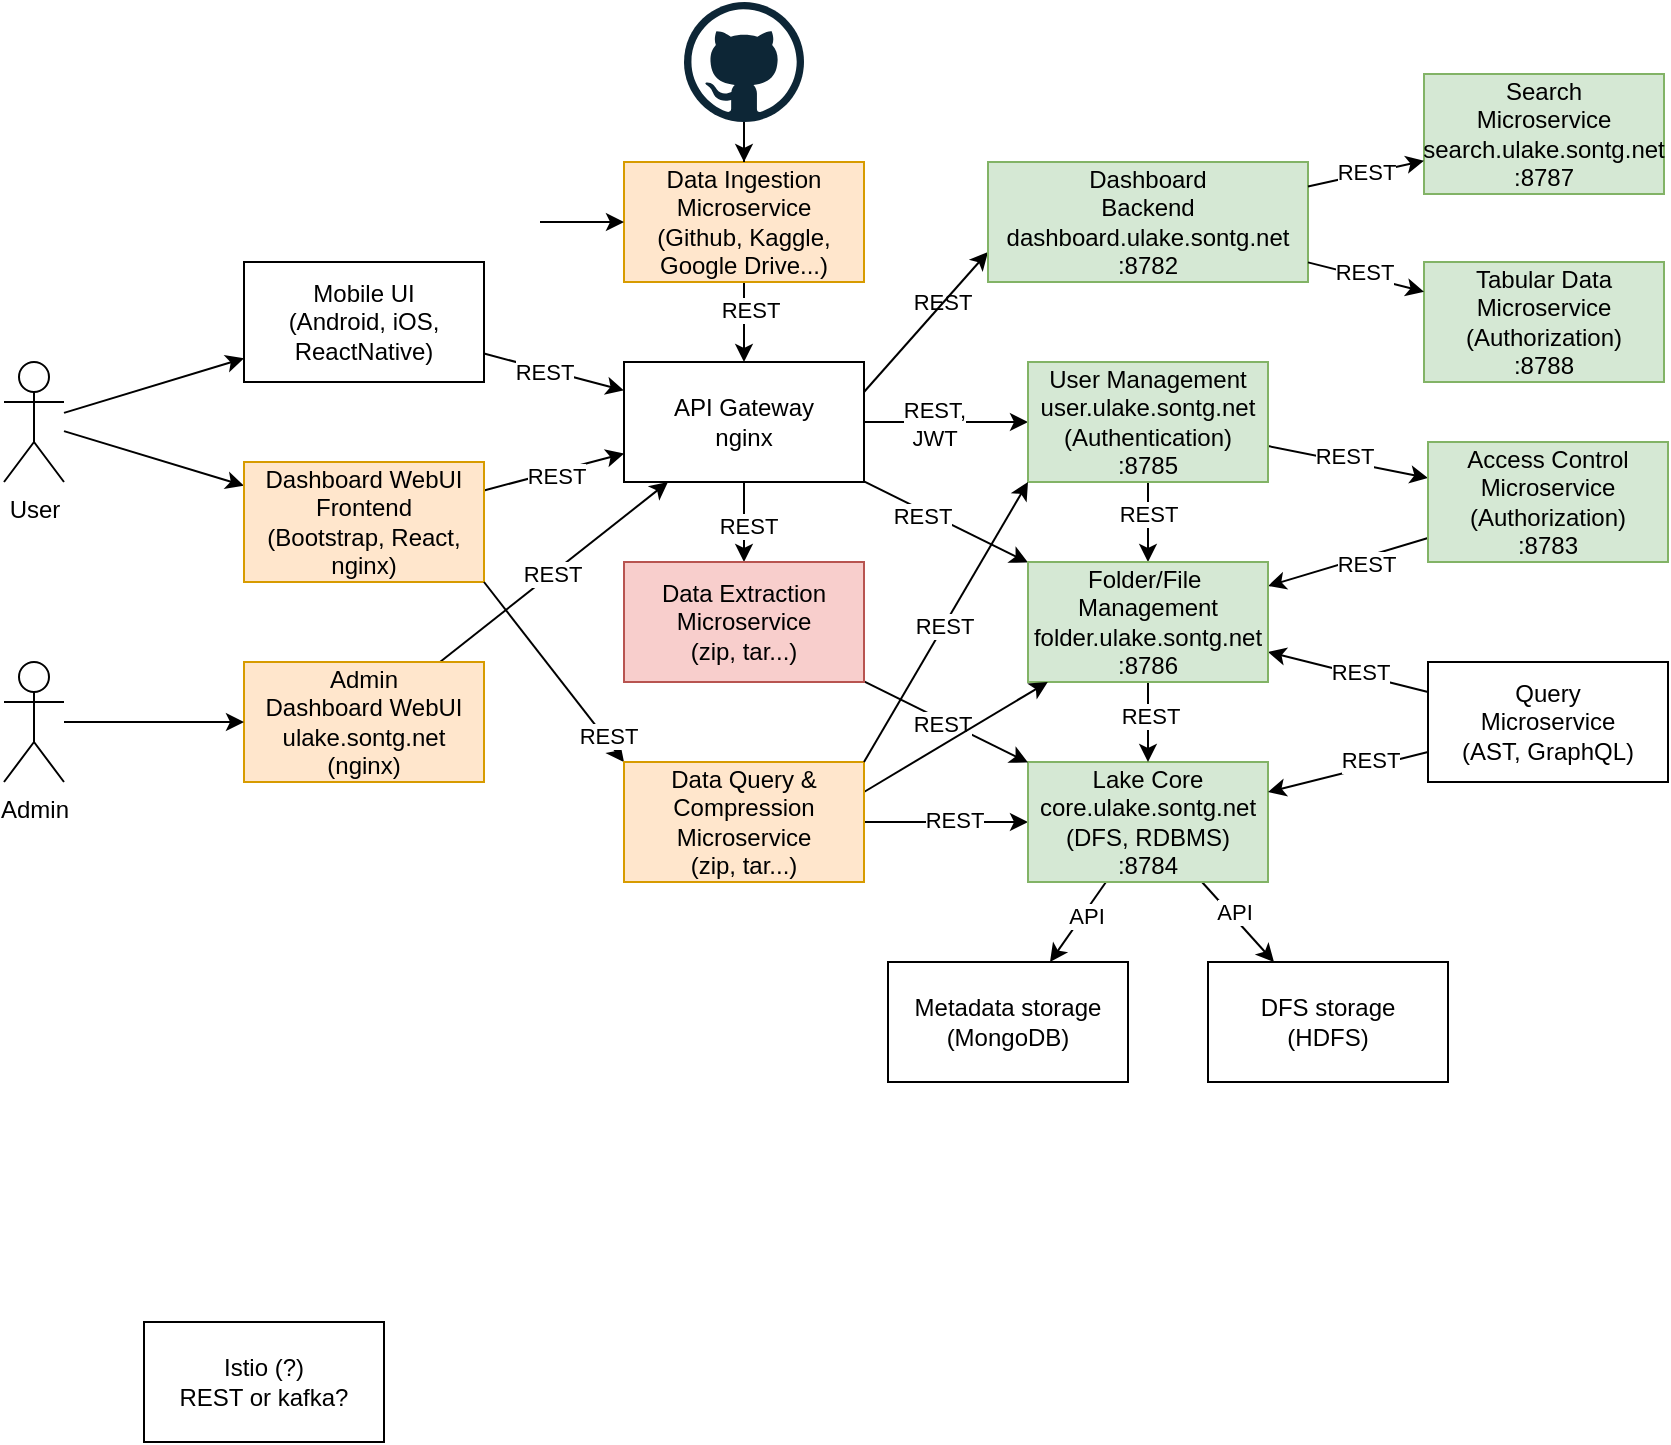 <mxfile version="18.1.3" pages="3"><diagram id="eDFPWbiE5a1gyo5NLOw3" name="Page-1"><mxGraphModel dx="1418" dy="1177" grid="1" gridSize="10" guides="1" tooltips="1" connect="1" arrows="1" fold="1" page="0" pageScale="1" pageWidth="850" pageHeight="1100" math="0" shadow="0"><root><mxCell id="0"/><mxCell id="1" parent="0"/><mxCell id="NMO3rpQa6khnvsrhB3BU-1" value="" style="edgeStyle=orthogonalEdgeStyle;rounded=0;orthogonalLoop=1;jettySize=auto;html=1;" edge="1" parent="1" source="NMO3rpQa6khnvsrhB3BU-11" target="NMO3rpQa6khnvsrhB3BU-19"><mxGeometry relative="1" as="geometry"/></mxCell><mxCell id="NMO3rpQa6khnvsrhB3BU-2" value="REST,&lt;br&gt;JWT" style="edgeLabel;html=1;align=center;verticalAlign=middle;resizable=0;points=[];" vertex="1" connectable="0" parent="NMO3rpQa6khnvsrhB3BU-1"><mxGeometry x="-0.143" y="-1" relative="1" as="geometry"><mxPoint as="offset"/></mxGeometry></mxCell><mxCell id="NMO3rpQa6khnvsrhB3BU-3" value="" style="edgeStyle=orthogonalEdgeStyle;rounded=0;orthogonalLoop=1;jettySize=auto;html=1;" edge="1" parent="1" source="NMO3rpQa6khnvsrhB3BU-11" target="NMO3rpQa6khnvsrhB3BU-54"><mxGeometry relative="1" as="geometry"/></mxCell><mxCell id="NMO3rpQa6khnvsrhB3BU-4" value="REST" style="edgeLabel;html=1;align=center;verticalAlign=middle;resizable=0;points=[];" vertex="1" connectable="0" parent="NMO3rpQa6khnvsrhB3BU-3"><mxGeometry x="0.089" y="2" relative="1" as="geometry"><mxPoint as="offset"/></mxGeometry></mxCell><mxCell id="NMO3rpQa6khnvsrhB3BU-5" style="rounded=0;orthogonalLoop=1;jettySize=auto;html=1;" edge="1" parent="1" source="NMO3rpQa6khnvsrhB3BU-11" target="NMO3rpQa6khnvsrhB3BU-43"><mxGeometry relative="1" as="geometry"/></mxCell><mxCell id="NMO3rpQa6khnvsrhB3BU-6" value="REST" style="edgeLabel;html=1;align=center;verticalAlign=middle;resizable=0;points=[];" vertex="1" connectable="0" parent="NMO3rpQa6khnvsrhB3BU-5"><mxGeometry x="-0.27" y="-2" relative="1" as="geometry"><mxPoint as="offset"/></mxGeometry></mxCell><mxCell id="NMO3rpQa6khnvsrhB3BU-7" value="REST" style="edgeLabel;html=1;align=center;verticalAlign=middle;resizable=0;points=[];" vertex="1" connectable="0" parent="NMO3rpQa6khnvsrhB3BU-5"><mxGeometry x="-0.27" y="-2" relative="1" as="geometry"><mxPoint x="10" y="-107" as="offset"/></mxGeometry></mxCell><mxCell id="NMO3rpQa6khnvsrhB3BU-9" style="rounded=0;orthogonalLoop=1;jettySize=auto;html=1;exitX=1;exitY=0.25;exitDx=0;exitDy=0;entryX=0;entryY=0.75;entryDx=0;entryDy=0;" edge="1" parent="1" source="NMO3rpQa6khnvsrhB3BU-11" target="NMO3rpQa6khnvsrhB3BU-68"><mxGeometry relative="1" as="geometry"/></mxCell><mxCell id="NMO3rpQa6khnvsrhB3BU-11" value="API Gateway&lt;br&gt;nginx" style="rounded=0;whiteSpace=wrap;html=1;" vertex="1" parent="1"><mxGeometry x="380" y="100" width="120" height="60" as="geometry"/></mxCell><mxCell id="NMO3rpQa6khnvsrhB3BU-12" value="" style="edgeStyle=none;rounded=0;orthogonalLoop=1;jettySize=auto;html=1;" edge="1" parent="1" source="NMO3rpQa6khnvsrhB3BU-14" target="NMO3rpQa6khnvsrhB3BU-32"><mxGeometry relative="1" as="geometry"/></mxCell><mxCell id="NMO3rpQa6khnvsrhB3BU-13" value="" style="edgeStyle=none;rounded=0;orthogonalLoop=1;jettySize=auto;html=1;" edge="1" parent="1" source="NMO3rpQa6khnvsrhB3BU-14" target="NMO3rpQa6khnvsrhB3BU-29"><mxGeometry relative="1" as="geometry"/></mxCell><mxCell id="NMO3rpQa6khnvsrhB3BU-14" value="User" style="shape=umlActor;verticalLabelPosition=bottom;verticalAlign=top;html=1;outlineConnect=0;" vertex="1" parent="1"><mxGeometry x="70" y="100" width="30" height="60" as="geometry"/></mxCell><mxCell id="NMO3rpQa6khnvsrhB3BU-15" value="" style="edgeStyle=none;rounded=0;orthogonalLoop=1;jettySize=auto;html=1;" edge="1" parent="1" source="NMO3rpQa6khnvsrhB3BU-19" target="NMO3rpQa6khnvsrhB3BU-35"><mxGeometry relative="1" as="geometry"/></mxCell><mxCell id="NMO3rpQa6khnvsrhB3BU-16" value="REST" style="edgeLabel;html=1;align=center;verticalAlign=middle;resizable=0;points=[];" vertex="1" connectable="0" parent="NMO3rpQa6khnvsrhB3BU-15"><mxGeometry x="-0.133" y="-1" relative="1" as="geometry"><mxPoint x="3" y="-3" as="offset"/></mxGeometry></mxCell><mxCell id="NMO3rpQa6khnvsrhB3BU-17" value="" style="edgeStyle=none;rounded=0;orthogonalLoop=1;jettySize=auto;html=1;" edge="1" parent="1" source="NMO3rpQa6khnvsrhB3BU-19" target="NMO3rpQa6khnvsrhB3BU-43"><mxGeometry relative="1" as="geometry"/></mxCell><mxCell id="NMO3rpQa6khnvsrhB3BU-18" value="REST" style="edgeLabel;html=1;align=center;verticalAlign=middle;resizable=0;points=[];" vertex="1" connectable="0" parent="NMO3rpQa6khnvsrhB3BU-17"><mxGeometry x="-0.2" relative="1" as="geometry"><mxPoint as="offset"/></mxGeometry></mxCell><mxCell id="NMO3rpQa6khnvsrhB3BU-19" value="User Management&lt;br&gt;user.ulake.sontg.net&lt;br&gt;(Authentication)&lt;br&gt;:8785" style="rounded=0;whiteSpace=wrap;html=1;fillColor=#d5e8d4;strokeColor=#82b366;" vertex="1" parent="1"><mxGeometry x="582" y="100" width="120" height="60" as="geometry"/></mxCell><mxCell id="NMO3rpQa6khnvsrhB3BU-20" style="edgeStyle=none;rounded=0;orthogonalLoop=1;jettySize=auto;html=1;strokeColor=#000000;" edge="1" parent="1" source="NMO3rpQa6khnvsrhB3BU-26" target="NMO3rpQa6khnvsrhB3BU-55"><mxGeometry relative="1" as="geometry"/></mxCell><mxCell id="NMO3rpQa6khnvsrhB3BU-21" value="API" style="edgeLabel;html=1;align=center;verticalAlign=middle;resizable=0;points=[];" vertex="1" connectable="0" parent="NMO3rpQa6khnvsrhB3BU-20"><mxGeometry x="-0.201" y="1" relative="1" as="geometry"><mxPoint as="offset"/></mxGeometry></mxCell><mxCell id="NMO3rpQa6khnvsrhB3BU-22" style="edgeStyle=none;rounded=0;orthogonalLoop=1;jettySize=auto;html=1;strokeColor=#000000;" edge="1" parent="1" source="NMO3rpQa6khnvsrhB3BU-26" target="NMO3rpQa6khnvsrhB3BU-56"><mxGeometry relative="1" as="geometry"/></mxCell><mxCell id="NMO3rpQa6khnvsrhB3BU-23" value="API" style="edgeLabel;html=1;align=center;verticalAlign=middle;resizable=0;points=[];" vertex="1" connectable="0" parent="NMO3rpQa6khnvsrhB3BU-22"><mxGeometry x="-0.188" y="2" relative="1" as="geometry"><mxPoint as="offset"/></mxGeometry></mxCell><mxCell id="NMO3rpQa6khnvsrhB3BU-24" value="" style="edgeStyle=orthogonalEdgeStyle;rounded=0;orthogonalLoop=1;jettySize=auto;html=1;startArrow=classic;startFill=1;endArrow=none;endFill=0;" edge="1" parent="1" source="NMO3rpQa6khnvsrhB3BU-26" target="NMO3rpQa6khnvsrhB3BU-61"><mxGeometry relative="1" as="geometry"/></mxCell><mxCell id="NMO3rpQa6khnvsrhB3BU-25" value="REST" style="edgeLabel;html=1;align=center;verticalAlign=middle;resizable=0;points=[];" vertex="1" connectable="0" parent="NMO3rpQa6khnvsrhB3BU-24"><mxGeometry x="-0.1" y="-1" relative="1" as="geometry"><mxPoint as="offset"/></mxGeometry></mxCell><mxCell id="NMO3rpQa6khnvsrhB3BU-26" value="Lake Core&lt;br&gt;core.ulake.sontg.net&lt;br&gt;(DFS, RDBMS)&lt;br&gt;:8784" style="rounded=0;whiteSpace=wrap;html=1;fillColor=#d5e8d4;strokeColor=#82b366;" vertex="1" parent="1"><mxGeometry x="582" y="300" width="120" height="60" as="geometry"/></mxCell><mxCell id="NMO3rpQa6khnvsrhB3BU-27" value="" style="rounded=0;orthogonalLoop=1;jettySize=auto;html=1;" edge="1" parent="1" source="NMO3rpQa6khnvsrhB3BU-29" target="NMO3rpQa6khnvsrhB3BU-11"><mxGeometry relative="1" as="geometry"/></mxCell><mxCell id="NMO3rpQa6khnvsrhB3BU-28" value="REST" style="edgeLabel;html=1;align=center;verticalAlign=middle;resizable=0;points=[];" vertex="1" connectable="0" parent="NMO3rpQa6khnvsrhB3BU-27"><mxGeometry x="0.013" y="-2" relative="1" as="geometry"><mxPoint as="offset"/></mxGeometry></mxCell><mxCell id="NMO3rpQa6khnvsrhB3BU-29" value="Dashboard&amp;nbsp;WebUI&lt;br&gt;Frontend&lt;br&gt;(Bootstrap, React, nginx)" style="rounded=0;whiteSpace=wrap;html=1;fillColor=#ffe6cc;strokeColor=#d79b00;" vertex="1" parent="1"><mxGeometry x="190" y="150" width="120" height="60" as="geometry"/></mxCell><mxCell id="NMO3rpQa6khnvsrhB3BU-30" value="" style="rounded=0;orthogonalLoop=1;jettySize=auto;html=1;" edge="1" parent="1" source="NMO3rpQa6khnvsrhB3BU-32" target="NMO3rpQa6khnvsrhB3BU-11"><mxGeometry relative="1" as="geometry"/></mxCell><mxCell id="NMO3rpQa6khnvsrhB3BU-31" value="REST" style="edgeLabel;html=1;align=center;verticalAlign=middle;resizable=0;points=[];" vertex="1" connectable="0" parent="NMO3rpQa6khnvsrhB3BU-30"><mxGeometry x="-0.134" y="-1" relative="1" as="geometry"><mxPoint as="offset"/></mxGeometry></mxCell><mxCell id="NMO3rpQa6khnvsrhB3BU-32" value="Mobile UI&lt;br&gt;(Android, iOS, ReactNative)" style="rounded=0;whiteSpace=wrap;html=1;" vertex="1" parent="1"><mxGeometry x="190" y="50" width="120" height="60" as="geometry"/></mxCell><mxCell id="NMO3rpQa6khnvsrhB3BU-33" style="edgeStyle=none;rounded=0;orthogonalLoop=1;jettySize=auto;html=1;" edge="1" parent="1" source="NMO3rpQa6khnvsrhB3BU-35" target="NMO3rpQa6khnvsrhB3BU-43"><mxGeometry relative="1" as="geometry"/></mxCell><mxCell id="NMO3rpQa6khnvsrhB3BU-34" value="REST" style="edgeLabel;html=1;align=center;verticalAlign=middle;resizable=0;points=[];" vertex="1" connectable="0" parent="NMO3rpQa6khnvsrhB3BU-33"><mxGeometry x="-0.199" y="3" relative="1" as="geometry"><mxPoint as="offset"/></mxGeometry></mxCell><mxCell id="NMO3rpQa6khnvsrhB3BU-35" value="Access Control&lt;br&gt;Microservice&lt;br&gt;(Authorization)&lt;br&gt;:8783" style="rounded=0;whiteSpace=wrap;html=1;fillColor=#d5e8d4;strokeColor=#82b366;" vertex="1" parent="1"><mxGeometry x="782" y="140" width="120" height="60" as="geometry"/></mxCell><mxCell id="NMO3rpQa6khnvsrhB3BU-36" value="" style="edgeStyle=none;rounded=0;orthogonalLoop=1;jettySize=auto;html=1;" edge="1" parent="1" source="NMO3rpQa6khnvsrhB3BU-40" target="NMO3rpQa6khnvsrhB3BU-43"><mxGeometry relative="1" as="geometry"/></mxCell><mxCell id="NMO3rpQa6khnvsrhB3BU-37" value="REST" style="edgeLabel;html=1;align=center;verticalAlign=middle;resizable=0;points=[];" vertex="1" connectable="0" parent="NMO3rpQa6khnvsrhB3BU-36"><mxGeometry x="-0.122" y="-2" relative="1" as="geometry"><mxPoint as="offset"/></mxGeometry></mxCell><mxCell id="NMO3rpQa6khnvsrhB3BU-38" style="edgeStyle=none;rounded=0;orthogonalLoop=1;jettySize=auto;html=1;" edge="1" parent="1" source="NMO3rpQa6khnvsrhB3BU-40" target="NMO3rpQa6khnvsrhB3BU-26"><mxGeometry relative="1" as="geometry"/></mxCell><mxCell id="NMO3rpQa6khnvsrhB3BU-39" value="REST" style="edgeLabel;html=1;align=center;verticalAlign=middle;resizable=0;points=[];" vertex="1" connectable="0" parent="NMO3rpQa6khnvsrhB3BU-38"><mxGeometry x="-0.299" y="-3" relative="1" as="geometry"><mxPoint as="offset"/></mxGeometry></mxCell><mxCell id="NMO3rpQa6khnvsrhB3BU-40" value="Query&lt;br&gt;Microservice&lt;br&gt;(AST, GraphQL)" style="rounded=0;whiteSpace=wrap;html=1;" vertex="1" parent="1"><mxGeometry x="782" y="250" width="120" height="60" as="geometry"/></mxCell><mxCell id="NMO3rpQa6khnvsrhB3BU-41" value="" style="edgeStyle=none;rounded=0;orthogonalLoop=1;jettySize=auto;html=1;" edge="1" parent="1" source="NMO3rpQa6khnvsrhB3BU-43" target="NMO3rpQa6khnvsrhB3BU-26"><mxGeometry relative="1" as="geometry"/></mxCell><mxCell id="NMO3rpQa6khnvsrhB3BU-42" value="REST" style="edgeLabel;html=1;align=center;verticalAlign=middle;resizable=0;points=[];" vertex="1" connectable="0" parent="NMO3rpQa6khnvsrhB3BU-41"><mxGeometry x="-0.15" y="1" relative="1" as="geometry"><mxPoint as="offset"/></mxGeometry></mxCell><mxCell id="NMO3rpQa6khnvsrhB3BU-43" value="Folder/File&amp;nbsp; Management&lt;br&gt;folder.ulake.sontg.net&lt;br&gt;:8786" style="rounded=0;whiteSpace=wrap;html=1;fillColor=#d5e8d4;strokeColor=#82b366;" vertex="1" parent="1"><mxGeometry x="582" y="200" width="120" height="60" as="geometry"/></mxCell><mxCell id="NMO3rpQa6khnvsrhB3BU-44" value="" style="edgeStyle=none;rounded=0;orthogonalLoop=1;jettySize=auto;html=1;" edge="1" parent="1" source="NMO3rpQa6khnvsrhB3BU-46" target="NMO3rpQa6khnvsrhB3BU-11"><mxGeometry relative="1" as="geometry"/></mxCell><mxCell id="NMO3rpQa6khnvsrhB3BU-45" value="REST" style="edgeLabel;html=1;align=center;verticalAlign=middle;resizable=0;points=[];" vertex="1" connectable="0" parent="NMO3rpQa6khnvsrhB3BU-44"><mxGeometry x="-0.35" y="3" relative="1" as="geometry"><mxPoint y="1" as="offset"/></mxGeometry></mxCell><mxCell id="NMO3rpQa6khnvsrhB3BU-46" value="Data Ingestion&lt;br&gt;Microservice&lt;br&gt;(Github, Kaggle, Google Drive...)" style="rounded=0;whiteSpace=wrap;html=1;fillColor=#ffe6cc;strokeColor=#d79b00;" vertex="1" parent="1"><mxGeometry x="380" width="120" height="60" as="geometry"/></mxCell><mxCell id="NMO3rpQa6khnvsrhB3BU-47" value="" style="edgeStyle=none;rounded=0;orthogonalLoop=1;jettySize=auto;html=1;" edge="1" parent="1" source="NMO3rpQa6khnvsrhB3BU-49" target="NMO3rpQa6khnvsrhB3BU-11"><mxGeometry relative="1" as="geometry"/></mxCell><mxCell id="NMO3rpQa6khnvsrhB3BU-48" value="REST" style="edgeLabel;html=1;align=center;verticalAlign=middle;resizable=0;points=[];" vertex="1" connectable="0" parent="NMO3rpQa6khnvsrhB3BU-47"><mxGeometry x="-0.021" relative="1" as="geometry"><mxPoint as="offset"/></mxGeometry></mxCell><mxCell id="NMO3rpQa6khnvsrhB3BU-49" value="Admin Dashboard&amp;nbsp;WebUI&lt;br&gt;ulake.sontg.net&lt;br&gt;(nginx)" style="rounded=0;whiteSpace=wrap;html=1;fillColor=#ffe6cc;strokeColor=#d79b00;" vertex="1" parent="1"><mxGeometry x="190" y="250" width="120" height="60" as="geometry"/></mxCell><mxCell id="NMO3rpQa6khnvsrhB3BU-50" value="" style="edgeStyle=none;rounded=0;orthogonalLoop=1;jettySize=auto;html=1;" edge="1" parent="1" source="NMO3rpQa6khnvsrhB3BU-51" target="NMO3rpQa6khnvsrhB3BU-49"><mxGeometry relative="1" as="geometry"/></mxCell><mxCell id="NMO3rpQa6khnvsrhB3BU-51" value="Admin" style="shape=umlActor;verticalLabelPosition=bottom;verticalAlign=top;html=1;outlineConnect=0;" vertex="1" parent="1"><mxGeometry x="70" y="250" width="30" height="60" as="geometry"/></mxCell><mxCell id="NMO3rpQa6khnvsrhB3BU-52" style="rounded=0;orthogonalLoop=1;jettySize=auto;html=1;" edge="1" parent="1" source="NMO3rpQa6khnvsrhB3BU-54" target="NMO3rpQa6khnvsrhB3BU-26"><mxGeometry relative="1" as="geometry"/></mxCell><mxCell id="NMO3rpQa6khnvsrhB3BU-53" value="REST" style="edgeLabel;html=1;align=center;verticalAlign=middle;resizable=0;points=[];" vertex="1" connectable="0" parent="NMO3rpQa6khnvsrhB3BU-52"><mxGeometry x="-0.018" y="-1" relative="1" as="geometry"><mxPoint x="-1" as="offset"/></mxGeometry></mxCell><mxCell id="NMO3rpQa6khnvsrhB3BU-54" value="Data Extraction Microservice&lt;br&gt;(zip, tar...)" style="rounded=0;whiteSpace=wrap;html=1;fillColor=#f8cecc;strokeColor=#b85450;" vertex="1" parent="1"><mxGeometry x="380" y="200" width="120" height="60" as="geometry"/></mxCell><mxCell id="NMO3rpQa6khnvsrhB3BU-55" value="Metadata storage&lt;br&gt;(MongoDB)" style="rounded=0;whiteSpace=wrap;html=1;" vertex="1" parent="1"><mxGeometry x="512" y="400" width="120" height="60" as="geometry"/></mxCell><mxCell id="NMO3rpQa6khnvsrhB3BU-56" value="DFS storage&lt;br&gt;(HDFS)" style="rounded=0;whiteSpace=wrap;html=1;" vertex="1" parent="1"><mxGeometry x="672" y="400" width="120" height="60" as="geometry"/></mxCell><mxCell id="NMO3rpQa6khnvsrhB3BU-57" value="Istio (?)&lt;br&gt;REST or kafka?" style="rounded=0;whiteSpace=wrap;html=1;" vertex="1" parent="1"><mxGeometry x="140" y="580" width="120" height="60" as="geometry"/></mxCell><mxCell id="NMO3rpQa6khnvsrhB3BU-58" style="rounded=0;orthogonalLoop=1;jettySize=auto;html=1;exitX=1;exitY=0.25;exitDx=0;exitDy=0;" edge="1" parent="1" source="NMO3rpQa6khnvsrhB3BU-61" target="NMO3rpQa6khnvsrhB3BU-43"><mxGeometry relative="1" as="geometry"/></mxCell><mxCell id="NMO3rpQa6khnvsrhB3BU-59" style="edgeStyle=none;rounded=0;orthogonalLoop=1;jettySize=auto;html=1;exitX=0;exitY=0;exitDx=0;exitDy=0;entryX=1;entryY=1;entryDx=0;entryDy=0;startArrow=classic;startFill=1;endArrow=none;endFill=0;" edge="1" parent="1" source="NMO3rpQa6khnvsrhB3BU-61" target="NMO3rpQa6khnvsrhB3BU-29"><mxGeometry relative="1" as="geometry"/></mxCell><mxCell id="NMO3rpQa6khnvsrhB3BU-60" value="REST" style="edgeLabel;html=1;align=center;verticalAlign=middle;resizable=0;points=[];" vertex="1" connectable="0" parent="NMO3rpQa6khnvsrhB3BU-59"><mxGeometry x="-0.709" y="-1" relative="1" as="geometry"><mxPoint x="1" as="offset"/></mxGeometry></mxCell><mxCell id="NMO3rpQa6khnvsrhB3BU-61" value="Data Query &amp;amp; Compression&lt;br&gt;Microservice&lt;br&gt;(zip, tar...)" style="rounded=0;whiteSpace=wrap;html=1;fillColor=#ffe6cc;strokeColor=#d79b00;" vertex="1" parent="1"><mxGeometry x="380" y="300" width="120" height="60" as="geometry"/></mxCell><mxCell id="NMO3rpQa6khnvsrhB3BU-62" value="" style="edgeStyle=orthogonalEdgeStyle;rounded=0;orthogonalLoop=1;jettySize=auto;html=1;" edge="1" parent="1" source="NMO3rpQa6khnvsrhB3BU-63" target="NMO3rpQa6khnvsrhB3BU-46"><mxGeometry relative="1" as="geometry"/></mxCell><mxCell id="NMO3rpQa6khnvsrhB3BU-63" value="" style="shape=image;html=1;verticalAlign=top;verticalLabelPosition=bottom;labelBackgroundColor=#ffffff;imageAspect=0;aspect=fixed;image=https://cdn4.iconfinder.com/data/icons/logos-and-brands/512/189_Kaggle_logo_logos-128.png" vertex="1" parent="1"><mxGeometry x="310" y="16" width="28" height="28" as="geometry"/></mxCell><mxCell id="NMO3rpQa6khnvsrhB3BU-64" value="" style="edgeStyle=orthogonalEdgeStyle;rounded=0;orthogonalLoop=1;jettySize=auto;html=1;" edge="1" parent="1" source="NMO3rpQa6khnvsrhB3BU-65" target="NMO3rpQa6khnvsrhB3BU-46"><mxGeometry relative="1" as="geometry"/></mxCell><mxCell id="NMO3rpQa6khnvsrhB3BU-65" value="" style="dashed=0;outlineConnect=0;html=1;align=center;labelPosition=center;verticalLabelPosition=bottom;verticalAlign=top;shape=mxgraph.weblogos.github" vertex="1" parent="1"><mxGeometry x="410" y="-80" width="60" height="60" as="geometry"/></mxCell><mxCell id="NMO3rpQa6khnvsrhB3BU-66" style="edgeStyle=none;rounded=0;orthogonalLoop=1;jettySize=auto;html=1;exitX=1;exitY=0;exitDx=0;exitDy=0;entryX=0;entryY=1;entryDx=0;entryDy=0;" edge="1" parent="1" source="NMO3rpQa6khnvsrhB3BU-61" target="NMO3rpQa6khnvsrhB3BU-19"><mxGeometry relative="1" as="geometry"/></mxCell><mxCell id="NMO3rpQa6khnvsrhB3BU-67" value="REST" style="edgeLabel;html=1;align=center;verticalAlign=middle;resizable=0;points=[];" vertex="1" connectable="0" parent="NMO3rpQa6khnvsrhB3BU-66"><mxGeometry x="-0.017" relative="1" as="geometry"><mxPoint as="offset"/></mxGeometry></mxCell><mxCell id="NMO3rpQa6khnvsrhB3BU-68" value="Dashboard&lt;br&gt;Backend&lt;br&gt;dashboard.ulake.sontg.net&lt;br&gt;:8782" style="rounded=0;whiteSpace=wrap;html=1;fillColor=#d5e8d4;strokeColor=#82b366;" vertex="1" parent="1"><mxGeometry x="562" width="160" height="60" as="geometry"/></mxCell><mxCell id="NMO3rpQa6khnvsrhB3BU-69" value="Search&lt;br&gt;Microservice&lt;br&gt;search.ulake.sontg.net&lt;br&gt;:8787" style="rounded=0;whiteSpace=wrap;html=1;fillColor=#d5e8d4;strokeColor=#82b366;" vertex="1" parent="1"><mxGeometry x="780" y="-44" width="120" height="60" as="geometry"/></mxCell><mxCell id="5ceshYHFbXHNMIR18q1--1" value="Tabular Data&lt;br&gt;Microservice&lt;br&gt;(Authorization)&lt;br&gt;:8788" style="rounded=0;whiteSpace=wrap;html=1;fillColor=#d5e8d4;strokeColor=#82b366;" vertex="1" parent="1"><mxGeometry x="780" y="50" width="120" height="60" as="geometry"/></mxCell><mxCell id="5ceshYHFbXHNMIR18q1--4" value="" style="edgeStyle=none;rounded=0;orthogonalLoop=1;jettySize=auto;html=1;startArrow=none;startFill=0;endArrow=classic;endFill=1;" edge="1" parent="1" source="NMO3rpQa6khnvsrhB3BU-68" target="5ceshYHFbXHNMIR18q1--1"><mxGeometry relative="1" as="geometry"><mxPoint x="720" y="-70" as="sourcePoint"/><mxPoint x="800" y="-54" as="targetPoint"/></mxGeometry></mxCell><mxCell id="5ceshYHFbXHNMIR18q1--5" value="REST" style="edgeLabel;html=1;align=center;verticalAlign=middle;resizable=0;points=[];" vertex="1" connectable="0" parent="5ceshYHFbXHNMIR18q1--4"><mxGeometry x="-0.133" y="-1" relative="1" as="geometry"><mxPoint x="3" y="-3" as="offset"/></mxGeometry></mxCell><mxCell id="5ceshYHFbXHNMIR18q1--10" value="" style="edgeStyle=none;rounded=0;orthogonalLoop=1;jettySize=auto;html=1;startArrow=none;startFill=0;endArrow=classic;endFill=1;" edge="1" parent="1" source="NMO3rpQa6khnvsrhB3BU-68" target="NMO3rpQa6khnvsrhB3BU-69"><mxGeometry relative="1" as="geometry"><mxPoint x="732" y="40" as="sourcePoint"/><mxPoint x="792" y="40" as="targetPoint"/></mxGeometry></mxCell><mxCell id="5ceshYHFbXHNMIR18q1--11" value="REST" style="edgeLabel;html=1;align=center;verticalAlign=middle;resizable=0;points=[];" vertex="1" connectable="0" parent="5ceshYHFbXHNMIR18q1--10"><mxGeometry x="-0.133" y="-1" relative="1" as="geometry"><mxPoint x="3" y="-3" as="offset"/></mxGeometry></mxCell></root></mxGraphModel></diagram><diagram name="Page-1" id="_giHNH12neZi3hXrExEb"><mxGraphModel dx="1418" dy="1877" grid="1" gridSize="10" guides="1" tooltips="1" connect="1" arrows="1" fold="1" page="1" pageScale="1" pageWidth="850" pageHeight="1100" math="0" shadow="0"><root><mxCell id="0"/><mxCell id="1" parent="0"/><mxCell id="y6ruxM0wrXPVazxdJZzD-4" value="acl." style="rounded=0;whiteSpace=wrap;html=1;align=left;verticalAlign=top;" parent="1" vertex="1"><mxGeometry y="270" width="600" height="130" as="geometry"/></mxCell><mxCell id="y6ruxM0wrXPVazxdJZzD-3" value="user." style="rounded=0;whiteSpace=wrap;html=1;align=left;verticalAlign=top;" parent="1" vertex="1"><mxGeometry x="640" y="-40" width="160" height="440" as="geometry"/></mxCell><mxCell id="y6ruxM0wrXPVazxdJZzD-2" value="user." style="rounded=0;whiteSpace=wrap;html=1;align=left;verticalAlign=top;" parent="1" vertex="1"><mxGeometry y="-30" width="180" height="280" as="geometry"/></mxCell><mxCell id="sVWT0gusnimGvR1EHxS1-15" style="edgeStyle=orthogonalEdgeStyle;rounded=0;orthogonalLoop=1;jettySize=auto;html=1;exitX=0.5;exitY=1;exitDx=0;exitDy=0;" parent="1" source="sVWT0gusnimGvR1EHxS1-1" target="sVWT0gusnimGvR1EHxS1-2" edge="1"><mxGeometry relative="1" as="geometry"/></mxCell><mxCell id="sVWT0gusnimGvR1EHxS1-39" style="edgeStyle=none;rounded=0;orthogonalLoop=1;jettySize=auto;html=1;" parent="1" source="sVWT0gusnimGvR1EHxS1-1" target="sVWT0gusnimGvR1EHxS1-5" edge="1"><mxGeometry relative="1" as="geometry"/></mxCell><mxCell id="sVWT0gusnimGvR1EHxS1-1" value="File" style="rounded=0;whiteSpace=wrap;html=1;" parent="1" vertex="1"><mxGeometry x="40" width="120" height="60" as="geometry"/></mxCell><mxCell id="sVWT0gusnimGvR1EHxS1-40" style="edgeStyle=none;rounded=0;orthogonalLoop=1;jettySize=auto;html=1;" parent="1" source="sVWT0gusnimGvR1EHxS1-2" target="sVWT0gusnimGvR1EHxS1-5" edge="1"><mxGeometry relative="1" as="geometry"/></mxCell><mxCell id="sVWT0gusnimGvR1EHxS1-2" value="Folder" style="rounded=0;whiteSpace=wrap;html=1;fontStyle=1" parent="1" vertex="1"><mxGeometry x="40" y="160" width="120" height="60" as="geometry"/></mxCell><mxCell id="sVWT0gusnimGvR1EHxS1-5" value="User" style="rounded=0;whiteSpace=wrap;html=1;" parent="1" vertex="1"><mxGeometry x="660" width="120" height="60" as="geometry"/></mxCell><mxCell id="sVWT0gusnimGvR1EHxS1-6" value="ActionGroup&lt;br&gt;eg: ICT-AI-Pub, ICT-AI-dev" style="rounded=0;whiteSpace=wrap;html=1;fontStyle=1" parent="1" vertex="1"><mxGeometry x="240" y="310" width="120" height="60" as="geometry"/></mxCell><mxCell id="y6ruxM0wrXPVazxdJZzD-5" style="edgeStyle=orthogonalEdgeStyle;rounded=0;orthogonalLoop=1;jettySize=auto;html=1;" parent="1" source="sVWT0gusnimGvR1EHxS1-8" target="sVWT0gusnimGvR1EHxS1-1" edge="1"><mxGeometry relative="1" as="geometry"><Array as="points"><mxPoint x="20" y="320"/><mxPoint x="20" y="30"/></Array></mxGeometry></mxCell><mxCell id="sVWT0gusnimGvR1EHxS1-8" value="ACLs&lt;br&gt;AGID, FGID" style="rounded=0;whiteSpace=wrap;html=1;" parent="1" vertex="1"><mxGeometry x="40" y="310" width="120" height="60" as="geometry"/></mxCell><mxCell id="sVWT0gusnimGvR1EHxS1-30" style="rounded=0;orthogonalLoop=1;jettySize=auto;html=1;" parent="1" source="sVWT0gusnimGvR1EHxS1-17" target="sVWT0gusnimGvR1EHxS1-27" edge="1"><mxGeometry relative="1" as="geometry"/></mxCell><mxCell id="y6ruxM0wrXPVazxdJZzD-6" style="rounded=0;orthogonalLoop=1;jettySize=auto;html=1;" parent="1" source="sVWT0gusnimGvR1EHxS1-17" target="sVWT0gusnimGvR1EHxS1-5" edge="1"><mxGeometry relative="1" as="geometry"/></mxCell><mxCell id="sVWT0gusnimGvR1EHxS1-17" value="UserActionGroup&lt;br&gt;M-M" style="rounded=0;whiteSpace=wrap;html=1;" parent="1" vertex="1"><mxGeometry x="450" y="310" width="120" height="60" as="geometry"/></mxCell><mxCell id="sVWT0gusnimGvR1EHxS1-23" value="Case study: request to view a list of files for a specific user.&lt;br&gt;Input: UID, AID (view), FoID" style="text;html=1;strokeColor=none;fillColor=none;align=left;verticalAlign=middle;whiteSpace=wrap;rounded=0;" parent="1" vertex="1"><mxGeometry x="60" y="510" width="760" height="30" as="geometry"/></mxCell><mxCell id="sVWT0gusnimGvR1EHxS1-24" value="Case study: list all files belonging to a specific user&lt;br&gt;Input: UID, AID (view), FoID=home" style="text;html=1;strokeColor=none;fillColor=none;align=left;verticalAlign=middle;whiteSpace=wrap;rounded=0;" parent="1" vertex="1"><mxGeometry x="60" y="590" width="760" height="30" as="geometry"/></mxCell><mxCell id="sVWT0gusnimGvR1EHxS1-31" style="rounded=0;orthogonalLoop=1;jettySize=auto;html=1;" parent="1" source="sVWT0gusnimGvR1EHxS1-25" target="sVWT0gusnimGvR1EHxS1-5" edge="1"><mxGeometry relative="1" as="geometry"/></mxCell><mxCell id="sVWT0gusnimGvR1EHxS1-32" style="rounded=0;orthogonalLoop=1;jettySize=auto;html=1;exitX=0.5;exitY=1;exitDx=0;exitDy=0;" parent="1" source="sVWT0gusnimGvR1EHxS1-25" target="sVWT0gusnimGvR1EHxS1-27" edge="1"><mxGeometry relative="1" as="geometry"/></mxCell><mxCell id="sVWT0gusnimGvR1EHxS1-25" value="UserGroupM-M" style="rounded=0;whiteSpace=wrap;html=1;" parent="1" vertex="1"><mxGeometry x="660" y="160" width="120" height="60" as="geometry"/></mxCell><mxCell id="sVWT0gusnimGvR1EHxS1-27" value="UserGroup&lt;br&gt;e.g. ICT-AI, ICT,&lt;br&gt;ICT-DL" style="rounded=0;whiteSpace=wrap;html=1;fontStyle=1" parent="1" vertex="1"><mxGeometry x="660" y="310" width="120" height="60" as="geometry"/></mxCell><mxCell id="sVWT0gusnimGvR1EHxS1-34" value="" style="endArrow=classic;html=1;rounded=0;" parent="1" source="sVWT0gusnimGvR1EHxS1-8" target="sVWT0gusnimGvR1EHxS1-6" edge="1"><mxGeometry width="50" height="50" relative="1" as="geometry"><mxPoint x="400" y="320" as="sourcePoint"/><mxPoint x="450" y="270" as="targetPoint"/></mxGeometry></mxCell><mxCell id="sVWT0gusnimGvR1EHxS1-36" value="" style="endArrow=classic;html=1;rounded=0;" parent="1" source="sVWT0gusnimGvR1EHxS1-17" target="sVWT0gusnimGvR1EHxS1-6" edge="1"><mxGeometry width="50" height="50" relative="1" as="geometry"><mxPoint x="400" y="320" as="sourcePoint"/><mxPoint x="450" y="270" as="targetPoint"/></mxGeometry></mxCell><mxCell id="sVWT0gusnimGvR1EHxS1-37" value="" style="endArrow=classic;html=1;rounded=0;" parent="1" source="sVWT0gusnimGvR1EHxS1-8" target="sVWT0gusnimGvR1EHxS1-2" edge="1"><mxGeometry width="50" height="50" relative="1" as="geometry"><mxPoint x="400" y="320" as="sourcePoint"/><mxPoint x="450" y="270" as="targetPoint"/></mxGeometry></mxCell><mxCell id="y6ruxM0wrXPVazxdJZzD-9" value="&lt;span style=&quot;color: rgb(0, 0, 0); font-family: helvetica; font-size: 12px; font-style: normal; font-weight: 400; letter-spacing: normal; text-align: left; text-indent: 0px; text-transform: none; word-spacing: 0px; background-color: rgb(248, 249, 250); display: inline; float: none;&quot;&gt;Case study: Mr Sơn edit folder Python and Mobile, Mr Hiệp only view folder Python, but can edit Mobile&lt;/span&gt;&lt;br style=&quot;color: rgb(0, 0, 0); font-family: helvetica; font-size: 12px; font-style: normal; font-weight: 400; letter-spacing: normal; text-align: left; text-indent: 0px; text-transform: none; word-spacing: 0px; background-color: rgb(248, 249, 250);&quot;&gt;&lt;span style=&quot;color: rgb(0, 0, 0); font-family: helvetica; font-size: 12px; font-style: normal; font-weight: 400; letter-spacing: normal; text-align: left; text-indent: 0px; text-transform: none; word-spacing: 0px; background-color: rgb(248, 249, 250); display: inline; float: none;&quot;&gt;Input: UID, AID (view), FoID&lt;/span&gt;" style="text;whiteSpace=wrap;html=1;" parent="1" vertex="1"><mxGeometry x="40" y="430" width="550" height="60" as="geometry"/></mxCell></root></mxGraphModel></diagram><diagram name="GCloud ACL" id="UkQCfKqnoovRsC9Agr7e"><mxGraphModel dx="1418" dy="1877" grid="1" gridSize="10" guides="1" tooltips="1" connect="1" arrows="1" fold="1" page="1" pageScale="1" pageWidth="850" pageHeight="1100" math="0" shadow="0"><root><mxCell id="rbd_gZcwklHg2G7mz3TD-0"/><mxCell id="rbd_gZcwklHg2G7mz3TD-1" parent="rbd_gZcwklHg2G7mz3TD-0"/><mxCell id="rbd_gZcwklHg2G7mz3TD-2" value="acl." style="rounded=0;whiteSpace=wrap;html=1;align=left;verticalAlign=top;" parent="rbd_gZcwklHg2G7mz3TD-1" vertex="1"><mxGeometry y="270" width="600" height="130" as="geometry"/></mxCell><mxCell id="rbd_gZcwklHg2G7mz3TD-3" value="user." style="rounded=0;whiteSpace=wrap;html=1;align=left;verticalAlign=top;" parent="rbd_gZcwklHg2G7mz3TD-1" vertex="1"><mxGeometry x="630" y="-40" width="160" height="440" as="geometry"/></mxCell><mxCell id="rbd_gZcwklHg2G7mz3TD-4" value="user." style="rounded=0;whiteSpace=wrap;html=1;align=left;verticalAlign=top;" parent="rbd_gZcwklHg2G7mz3TD-1" vertex="1"><mxGeometry y="-30" width="180" height="280" as="geometry"/></mxCell><mxCell id="rbd_gZcwklHg2G7mz3TD-5" style="edgeStyle=orthogonalEdgeStyle;rounded=0;orthogonalLoop=1;jettySize=auto;html=1;exitX=0.5;exitY=1;exitDx=0;exitDy=0;" parent="rbd_gZcwklHg2G7mz3TD-1" source="rbd_gZcwklHg2G7mz3TD-7" target="rbd_gZcwklHg2G7mz3TD-9" edge="1"><mxGeometry relative="1" as="geometry"/></mxCell><mxCell id="rbd_gZcwklHg2G7mz3TD-7" value="File" style="rounded=0;whiteSpace=wrap;html=1;" parent="rbd_gZcwklHg2G7mz3TD-1" vertex="1"><mxGeometry x="40" y="20" width="120" height="60" as="geometry"/></mxCell><mxCell id="rbd_gZcwklHg2G7mz3TD-9" value="Folder" style="rounded=0;whiteSpace=wrap;html=1;fontStyle=1" parent="rbd_gZcwklHg2G7mz3TD-1" vertex="1"><mxGeometry x="40" y="160" width="120" height="60" as="geometry"/></mxCell><mxCell id="rbd_gZcwklHg2G7mz3TD-10" value="User" style="rounded=0;whiteSpace=wrap;html=1;" parent="rbd_gZcwklHg2G7mz3TD-1" vertex="1"><mxGeometry x="660" width="120" height="60" as="geometry"/></mxCell><mxCell id="rbd_gZcwklHg2G7mz3TD-12" style="rounded=0;orthogonalLoop=1;jettySize=auto;html=1;" parent="rbd_gZcwklHg2G7mz3TD-1" source="rbd_gZcwklHg2G7mz3TD-13" target="rbd_gZcwklHg2G7mz3TD-7" edge="1"><mxGeometry relative="1" as="geometry"/></mxCell><mxCell id="PXmiXBO2RLi5-87oGw_w-0" style="edgeStyle=none;rounded=0;orthogonalLoop=1;jettySize=auto;html=1;" parent="rbd_gZcwklHg2G7mz3TD-1" source="rbd_gZcwklHg2G7mz3TD-13" target="rbd_gZcwklHg2G7mz3TD-10" edge="1"><mxGeometry relative="1" as="geometry"/></mxCell><mxCell id="PXmiXBO2RLi5-87oGw_w-1" style="edgeStyle=none;rounded=0;orthogonalLoop=1;jettySize=auto;html=1;" parent="rbd_gZcwklHg2G7mz3TD-1" source="rbd_gZcwklHg2G7mz3TD-13" target="rbd_gZcwklHg2G7mz3TD-22" edge="1"><mxGeometry relative="1" as="geometry"/></mxCell><mxCell id="PXmiXBO2RLi5-87oGw_w-3" style="edgeStyle=none;rounded=0;orthogonalLoop=1;jettySize=auto;html=1;exitX=0;exitY=0.5;exitDx=0;exitDy=0;" parent="rbd_gZcwklHg2G7mz3TD-1" source="rbd_gZcwklHg2G7mz3TD-13" target="PXmiXBO2RLi5-87oGw_w-2" edge="1"><mxGeometry relative="1" as="geometry"/></mxCell><mxCell id="rbd_gZcwklHg2G7mz3TD-13" value="ACLs&lt;br&gt;AGID, FGID" style="rounded=0;whiteSpace=wrap;html=1;" parent="rbd_gZcwklHg2G7mz3TD-1" vertex="1"><mxGeometry x="305" y="310" width="120" height="60" as="geometry"/></mxCell><mxCell id="rbd_gZcwklHg2G7mz3TD-19" style="rounded=0;orthogonalLoop=1;jettySize=auto;html=1;" parent="rbd_gZcwklHg2G7mz3TD-1" source="rbd_gZcwklHg2G7mz3TD-21" target="rbd_gZcwklHg2G7mz3TD-10" edge="1"><mxGeometry relative="1" as="geometry"/></mxCell><mxCell id="rbd_gZcwklHg2G7mz3TD-20" style="rounded=0;orthogonalLoop=1;jettySize=auto;html=1;exitX=0.5;exitY=1;exitDx=0;exitDy=0;" parent="rbd_gZcwklHg2G7mz3TD-1" source="rbd_gZcwklHg2G7mz3TD-21" target="rbd_gZcwklHg2G7mz3TD-22" edge="1"><mxGeometry relative="1" as="geometry"/></mxCell><mxCell id="rbd_gZcwklHg2G7mz3TD-21" value="UserGroupM-M" style="rounded=0;whiteSpace=wrap;html=1;" parent="rbd_gZcwklHg2G7mz3TD-1" vertex="1"><mxGeometry x="660" y="160" width="120" height="60" as="geometry"/></mxCell><mxCell id="rbd_gZcwklHg2G7mz3TD-22" value="UserGroup&lt;br&gt;e.g. ICT-AI, ICT,&lt;br&gt;ICT-DL" style="rounded=0;whiteSpace=wrap;html=1;fontStyle=1" parent="rbd_gZcwklHg2G7mz3TD-1" vertex="1"><mxGeometry x="660" y="310" width="120" height="60" as="geometry"/></mxCell><mxCell id="rbd_gZcwklHg2G7mz3TD-25" value="" style="endArrow=classic;html=1;rounded=0;" parent="rbd_gZcwklHg2G7mz3TD-1" source="rbd_gZcwklHg2G7mz3TD-13" target="rbd_gZcwklHg2G7mz3TD-9" edge="1"><mxGeometry width="50" height="50" relative="1" as="geometry"><mxPoint x="400" y="320" as="sourcePoint"/><mxPoint x="450" y="270" as="targetPoint"/></mxGeometry></mxCell><mxCell id="rbd_gZcwklHg2G7mz3TD-26" value="&lt;span style=&quot;color: rgb(0, 0, 0); font-family: helvetica; font-size: 12px; font-style: normal; font-weight: 400; letter-spacing: normal; text-align: left; text-indent: 0px; text-transform: none; word-spacing: 0px; background-color: rgb(248, 249, 250); display: inline; float: none;&quot;&gt;Case study: Mr Sơn edit folder Python and Mobile, Mr Hiệp only view folder Python, but can edit Mobile&lt;/span&gt;&lt;br style=&quot;color: rgb(0, 0, 0); font-family: helvetica; font-size: 12px; font-style: normal; font-weight: 400; letter-spacing: normal; text-align: left; text-indent: 0px; text-transform: none; word-spacing: 0px; background-color: rgb(248, 249, 250);&quot;&gt;&lt;span style=&quot;color: rgb(0, 0, 0); font-family: helvetica; font-size: 12px; font-style: normal; font-weight: 400; letter-spacing: normal; text-align: left; text-indent: 0px; text-transform: none; word-spacing: 0px; background-color: rgb(248, 249, 250); display: inline; float: none;&quot;&gt;Input: UID, AID (view), FoID&lt;/span&gt;" style="text;whiteSpace=wrap;html=1;" parent="rbd_gZcwklHg2G7mz3TD-1" vertex="1"><mxGeometry x="40" y="430" width="550" height="60" as="geometry"/></mxCell><mxCell id="PXmiXBO2RLi5-87oGw_w-2" value="Permission&lt;br&gt;e.g. read/write" style="rounded=0;whiteSpace=wrap;html=1;" parent="rbd_gZcwklHg2G7mz3TD-1" vertex="1"><mxGeometry x="90" y="310" width="120" height="60" as="geometry"/></mxCell></root></mxGraphModel></diagram></mxfile>